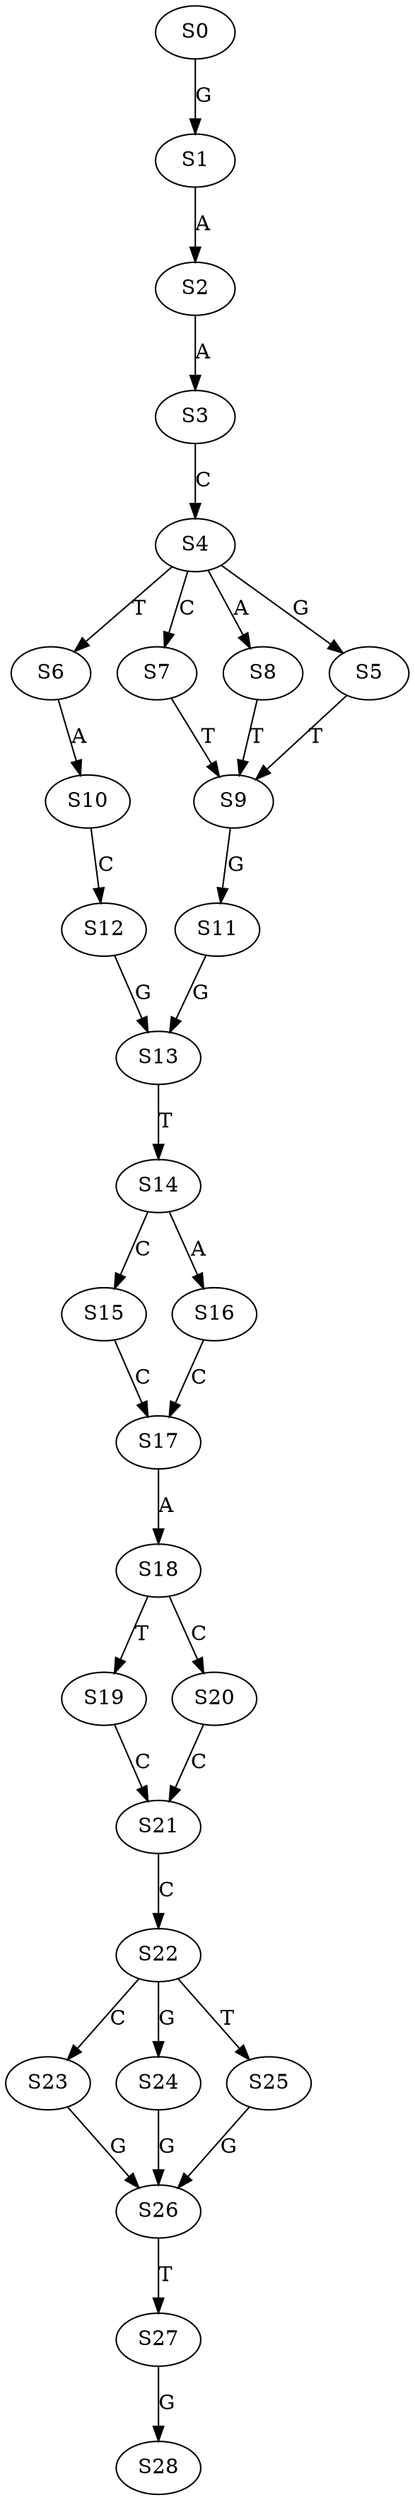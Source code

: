 strict digraph  {
	S0 -> S1 [ label = G ];
	S1 -> S2 [ label = A ];
	S2 -> S3 [ label = A ];
	S3 -> S4 [ label = C ];
	S4 -> S5 [ label = G ];
	S4 -> S6 [ label = T ];
	S4 -> S7 [ label = C ];
	S4 -> S8 [ label = A ];
	S5 -> S9 [ label = T ];
	S6 -> S10 [ label = A ];
	S7 -> S9 [ label = T ];
	S8 -> S9 [ label = T ];
	S9 -> S11 [ label = G ];
	S10 -> S12 [ label = C ];
	S11 -> S13 [ label = G ];
	S12 -> S13 [ label = G ];
	S13 -> S14 [ label = T ];
	S14 -> S15 [ label = C ];
	S14 -> S16 [ label = A ];
	S15 -> S17 [ label = C ];
	S16 -> S17 [ label = C ];
	S17 -> S18 [ label = A ];
	S18 -> S19 [ label = T ];
	S18 -> S20 [ label = C ];
	S19 -> S21 [ label = C ];
	S20 -> S21 [ label = C ];
	S21 -> S22 [ label = C ];
	S22 -> S23 [ label = C ];
	S22 -> S24 [ label = G ];
	S22 -> S25 [ label = T ];
	S23 -> S26 [ label = G ];
	S24 -> S26 [ label = G ];
	S25 -> S26 [ label = G ];
	S26 -> S27 [ label = T ];
	S27 -> S28 [ label = G ];
}
